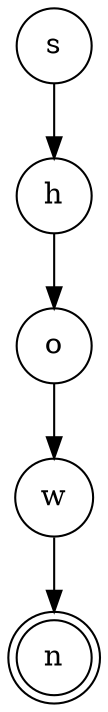 digraph {   
    node [shape = doublecircle, color = black] n ;
    node [shape = circle];
    node [color= black];
    s -> h -> o -> w -> n;	
}